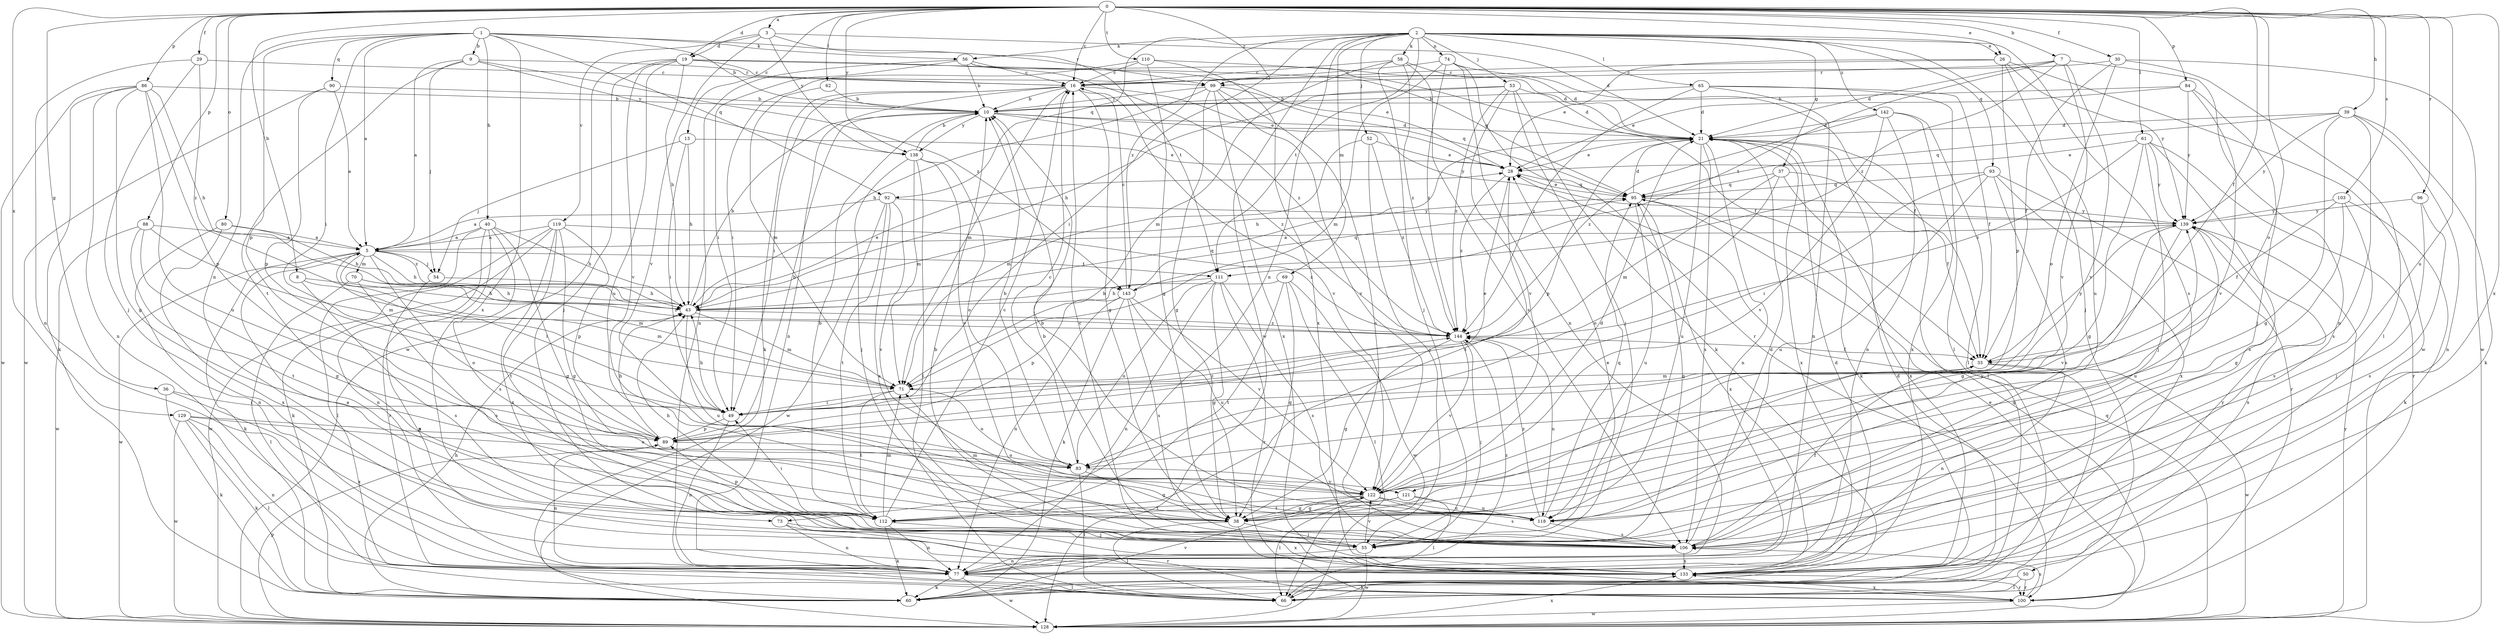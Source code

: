 strict digraph  {
0;
1;
2;
3;
5;
7;
8;
9;
10;
13;
16;
19;
21;
26;
28;
29;
30;
33;
36;
37;
38;
39;
40;
43;
49;
50;
52;
53;
54;
55;
56;
58;
60;
61;
62;
65;
66;
69;
70;
71;
73;
74;
77;
80;
83;
84;
86;
88;
89;
90;
92;
93;
95;
96;
99;
100;
103;
106;
110;
111;
112;
118;
119;
121;
122;
128;
129;
133;
138;
139;
142;
143;
144;
0 -> 3  [label=a];
0 -> 7  [label=b];
0 -> 8  [label=b];
0 -> 13  [label=c];
0 -> 16  [label=c];
0 -> 19  [label=d];
0 -> 26  [label=e];
0 -> 29  [label=f];
0 -> 30  [label=f];
0 -> 33  [label=f];
0 -> 36  [label=g];
0 -> 39  [label=h];
0 -> 61  [label=l];
0 -> 62  [label=l];
0 -> 80  [label=o];
0 -> 83  [label=o];
0 -> 84  [label=p];
0 -> 86  [label=p];
0 -> 88  [label=p];
0 -> 96  [label=r];
0 -> 99  [label=r];
0 -> 103  [label=s];
0 -> 110  [label=t];
0 -> 118  [label=u];
0 -> 129  [label=x];
0 -> 133  [label=x];
0 -> 138  [label=y];
1 -> 5  [label=a];
1 -> 9  [label=b];
1 -> 10  [label=b];
1 -> 40  [label=h];
1 -> 49  [label=i];
1 -> 56  [label=k];
1 -> 73  [label=n];
1 -> 89  [label=p];
1 -> 90  [label=q];
1 -> 92  [label=q];
1 -> 99  [label=r];
1 -> 133  [label=x];
2 -> 26  [label=e];
2 -> 37  [label=g];
2 -> 49  [label=i];
2 -> 50  [label=j];
2 -> 52  [label=j];
2 -> 53  [label=j];
2 -> 56  [label=k];
2 -> 58  [label=k];
2 -> 65  [label=l];
2 -> 69  [label=m];
2 -> 73  [label=n];
2 -> 74  [label=n];
2 -> 92  [label=q];
2 -> 93  [label=q];
2 -> 106  [label=s];
2 -> 111  [label=t];
2 -> 128  [label=w];
2 -> 142  [label=z];
2 -> 143  [label=z];
3 -> 19  [label=d];
3 -> 21  [label=d];
3 -> 111  [label=t];
3 -> 119  [label=v];
3 -> 121  [label=v];
3 -> 138  [label=y];
5 -> 43  [label=h];
5 -> 49  [label=i];
5 -> 54  [label=j];
5 -> 60  [label=k];
5 -> 70  [label=m];
5 -> 71  [label=m];
5 -> 83  [label=o];
5 -> 111  [label=t];
5 -> 128  [label=w];
5 -> 143  [label=z];
7 -> 21  [label=d];
7 -> 77  [label=n];
7 -> 99  [label=r];
7 -> 111  [label=t];
7 -> 121  [label=v];
7 -> 122  [label=v];
7 -> 143  [label=z];
8 -> 43  [label=h];
8 -> 71  [label=m];
8 -> 106  [label=s];
9 -> 5  [label=a];
9 -> 54  [label=j];
9 -> 99  [label=r];
9 -> 112  [label=t];
9 -> 138  [label=y];
9 -> 143  [label=z];
10 -> 21  [label=d];
10 -> 138  [label=y];
10 -> 139  [label=y];
10 -> 144  [label=z];
13 -> 28  [label=e];
13 -> 43  [label=h];
13 -> 49  [label=i];
13 -> 54  [label=j];
16 -> 10  [label=b];
16 -> 28  [label=e];
16 -> 38  [label=g];
16 -> 49  [label=i];
16 -> 60  [label=k];
16 -> 71  [label=m];
16 -> 77  [label=n];
16 -> 122  [label=v];
19 -> 16  [label=c];
19 -> 28  [label=e];
19 -> 43  [label=h];
19 -> 55  [label=j];
19 -> 118  [label=u];
19 -> 122  [label=v];
19 -> 128  [label=w];
19 -> 144  [label=z];
21 -> 28  [label=e];
21 -> 43  [label=h];
21 -> 60  [label=k];
21 -> 66  [label=l];
21 -> 77  [label=n];
21 -> 89  [label=p];
21 -> 106  [label=s];
21 -> 118  [label=u];
21 -> 133  [label=x];
26 -> 16  [label=c];
26 -> 28  [label=e];
26 -> 89  [label=p];
26 -> 118  [label=u];
26 -> 128  [label=w];
26 -> 139  [label=y];
28 -> 95  [label=q];
28 -> 112  [label=t];
28 -> 144  [label=z];
29 -> 16  [label=c];
29 -> 55  [label=j];
29 -> 77  [label=n];
29 -> 144  [label=z];
30 -> 16  [label=c];
30 -> 33  [label=f];
30 -> 66  [label=l];
30 -> 83  [label=o];
30 -> 128  [label=w];
33 -> 71  [label=m];
33 -> 77  [label=n];
33 -> 128  [label=w];
33 -> 139  [label=y];
36 -> 49  [label=i];
36 -> 60  [label=k];
36 -> 133  [label=x];
37 -> 33  [label=f];
37 -> 71  [label=m];
37 -> 83  [label=o];
37 -> 95  [label=q];
37 -> 133  [label=x];
38 -> 55  [label=j];
38 -> 66  [label=l];
38 -> 71  [label=m];
38 -> 100  [label=r];
38 -> 139  [label=y];
39 -> 21  [label=d];
39 -> 38  [label=g];
39 -> 60  [label=k];
39 -> 77  [label=n];
39 -> 95  [label=q];
39 -> 106  [label=s];
39 -> 139  [label=y];
40 -> 5  [label=a];
40 -> 38  [label=g];
40 -> 43  [label=h];
40 -> 66  [label=l];
40 -> 77  [label=n];
40 -> 100  [label=r];
40 -> 106  [label=s];
43 -> 10  [label=b];
43 -> 28  [label=e];
43 -> 71  [label=m];
43 -> 95  [label=q];
43 -> 118  [label=u];
43 -> 144  [label=z];
49 -> 28  [label=e];
49 -> 43  [label=h];
49 -> 77  [label=n];
49 -> 89  [label=p];
49 -> 144  [label=z];
50 -> 60  [label=k];
50 -> 66  [label=l];
50 -> 100  [label=r];
52 -> 28  [label=e];
52 -> 55  [label=j];
52 -> 71  [label=m];
52 -> 144  [label=z];
53 -> 10  [label=b];
53 -> 21  [label=d];
53 -> 43  [label=h];
53 -> 55  [label=j];
53 -> 60  [label=k];
53 -> 122  [label=v];
53 -> 144  [label=z];
54 -> 43  [label=h];
54 -> 133  [label=x];
55 -> 5  [label=a];
55 -> 16  [label=c];
55 -> 28  [label=e];
55 -> 77  [label=n];
55 -> 95  [label=q];
55 -> 122  [label=v];
55 -> 128  [label=w];
56 -> 10  [label=b];
56 -> 16  [label=c];
56 -> 33  [label=f];
56 -> 49  [label=i];
56 -> 77  [label=n];
56 -> 95  [label=q];
58 -> 16  [label=c];
58 -> 21  [label=d];
58 -> 55  [label=j];
58 -> 71  [label=m];
58 -> 106  [label=s];
58 -> 144  [label=z];
60 -> 43  [label=h];
60 -> 122  [label=v];
61 -> 28  [label=e];
61 -> 38  [label=g];
61 -> 55  [label=j];
61 -> 100  [label=r];
61 -> 106  [label=s];
61 -> 139  [label=y];
61 -> 144  [label=z];
62 -> 10  [label=b];
62 -> 71  [label=m];
65 -> 10  [label=b];
65 -> 21  [label=d];
65 -> 33  [label=f];
65 -> 66  [label=l];
65 -> 77  [label=n];
65 -> 144  [label=z];
66 -> 21  [label=d];
69 -> 38  [label=g];
69 -> 43  [label=h];
69 -> 66  [label=l];
69 -> 112  [label=t];
69 -> 128  [label=w];
70 -> 43  [label=h];
70 -> 66  [label=l];
70 -> 106  [label=s];
70 -> 144  [label=z];
71 -> 49  [label=i];
71 -> 83  [label=o];
71 -> 112  [label=t];
73 -> 55  [label=j];
73 -> 77  [label=n];
73 -> 100  [label=r];
74 -> 16  [label=c];
74 -> 33  [label=f];
74 -> 71  [label=m];
74 -> 77  [label=n];
74 -> 100  [label=r];
74 -> 144  [label=z];
77 -> 60  [label=k];
77 -> 66  [label=l];
77 -> 128  [label=w];
77 -> 144  [label=z];
80 -> 5  [label=a];
80 -> 43  [label=h];
80 -> 77  [label=n];
80 -> 133  [label=x];
83 -> 10  [label=b];
83 -> 16  [label=c];
83 -> 38  [label=g];
83 -> 66  [label=l];
83 -> 122  [label=v];
84 -> 10  [label=b];
84 -> 28  [label=e];
84 -> 55  [label=j];
84 -> 122  [label=v];
84 -> 139  [label=y];
86 -> 10  [label=b];
86 -> 38  [label=g];
86 -> 43  [label=h];
86 -> 60  [label=k];
86 -> 77  [label=n];
86 -> 89  [label=p];
86 -> 118  [label=u];
86 -> 128  [label=w];
88 -> 5  [label=a];
88 -> 38  [label=g];
88 -> 71  [label=m];
88 -> 112  [label=t];
88 -> 128  [label=w];
89 -> 10  [label=b];
89 -> 43  [label=h];
89 -> 77  [label=n];
89 -> 83  [label=o];
90 -> 5  [label=a];
90 -> 10  [label=b];
90 -> 89  [label=p];
90 -> 128  [label=w];
92 -> 5  [label=a];
92 -> 106  [label=s];
92 -> 112  [label=t];
92 -> 122  [label=v];
92 -> 128  [label=w];
92 -> 139  [label=y];
93 -> 49  [label=i];
93 -> 95  [label=q];
93 -> 100  [label=r];
93 -> 106  [label=s];
93 -> 118  [label=u];
93 -> 133  [label=x];
95 -> 21  [label=d];
95 -> 28  [label=e];
95 -> 118  [label=u];
95 -> 133  [label=x];
95 -> 139  [label=y];
96 -> 55  [label=j];
96 -> 106  [label=s];
96 -> 139  [label=y];
99 -> 10  [label=j];
99 -> 38  [label=g];
99 -> 43  [label=h];
99 -> 95  [label=q];
99 -> 106  [label=s];
99 -> 122  [label=v];
99 -> 133  [label=x];
100 -> 95  [label=q];
100 -> 106  [label=s];
100 -> 128  [label=w];
100 -> 133  [label=x];
103 -> 33  [label=f];
103 -> 38  [label=g];
103 -> 60  [label=k];
103 -> 106  [label=s];
103 -> 139  [label=y];
106 -> 10  [label=b];
106 -> 21  [label=d];
106 -> 33  [label=f];
106 -> 133  [label=x];
110 -> 16  [label=c];
110 -> 21  [label=d];
110 -> 38  [label=g];
110 -> 49  [label=i];
110 -> 133  [label=x];
111 -> 38  [label=g];
111 -> 43  [label=h];
111 -> 77  [label=n];
111 -> 83  [label=o];
111 -> 100  [label=r];
111 -> 106  [label=s];
112 -> 10  [label=b];
112 -> 16  [label=c];
112 -> 43  [label=h];
112 -> 49  [label=i];
112 -> 60  [label=k];
112 -> 71  [label=m];
112 -> 77  [label=n];
112 -> 89  [label=p];
112 -> 133  [label=x];
118 -> 10  [label=b];
118 -> 95  [label=q];
118 -> 106  [label=s];
118 -> 144  [label=z];
119 -> 5  [label=a];
119 -> 38  [label=g];
119 -> 60  [label=k];
119 -> 89  [label=p];
119 -> 112  [label=t];
119 -> 128  [label=w];
119 -> 133  [label=x];
119 -> 144  [label=z];
121 -> 38  [label=g];
121 -> 66  [label=l];
121 -> 112  [label=t];
121 -> 118  [label=u];
122 -> 21  [label=d];
122 -> 38  [label=g];
122 -> 66  [label=l];
122 -> 106  [label=s];
122 -> 112  [label=t];
122 -> 118  [label=u];
128 -> 28  [label=e];
128 -> 89  [label=p];
128 -> 95  [label=q];
128 -> 133  [label=x];
128 -> 139  [label=y];
129 -> 60  [label=k];
129 -> 66  [label=l];
129 -> 77  [label=n];
129 -> 83  [label=o];
129 -> 89  [label=p];
129 -> 128  [label=w];
133 -> 10  [label=b];
133 -> 21  [label=d];
133 -> 100  [label=r];
133 -> 139  [label=y];
138 -> 10  [label=b];
138 -> 55  [label=j];
138 -> 66  [label=l];
138 -> 71  [label=m];
138 -> 83  [label=o];
138 -> 122  [label=v];
139 -> 5  [label=a];
139 -> 38  [label=g];
139 -> 118  [label=u];
139 -> 122  [label=v];
139 -> 133  [label=x];
142 -> 21  [label=d];
142 -> 66  [label=l];
142 -> 77  [label=n];
142 -> 122  [label=v];
142 -> 133  [label=x];
142 -> 144  [label=z];
143 -> 16  [label=c];
143 -> 60  [label=k];
143 -> 77  [label=n];
143 -> 89  [label=p];
143 -> 95  [label=q];
143 -> 106  [label=s];
143 -> 118  [label=u];
143 -> 122  [label=v];
144 -> 33  [label=f];
144 -> 38  [label=g];
144 -> 55  [label=j];
144 -> 118  [label=u];
144 -> 122  [label=v];
}
